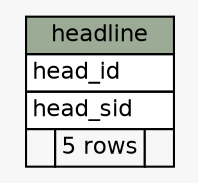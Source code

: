 // dot 2.38.0 on Mac OS X 10.9.4
// SchemaSpy rev 590
digraph "headline" {
  graph [
    rankdir="RL"
    bgcolor="#f7f7f7"
    nodesep="0.18"
    ranksep="0.46"
    fontname="Helvetica"
    fontsize="11"
  ];
  node [
    fontname="Helvetica"
    fontsize="11"
    shape="plaintext"
  ];
  edge [
    arrowsize="0.8"
  ];
  "headline" [
    label=<
    <TABLE BORDER="0" CELLBORDER="1" CELLSPACING="0" BGCOLOR="#ffffff">
      <TR><TD COLSPAN="3" BGCOLOR="#9bab96" ALIGN="CENTER">headline</TD></TR>
      <TR><TD PORT="head_id" COLSPAN="3" ALIGN="LEFT">head_id</TD></TR>
      <TR><TD PORT="head_sid" COLSPAN="3" ALIGN="LEFT">head_sid</TD></TR>
      <TR><TD ALIGN="LEFT" BGCOLOR="#f7f7f7">  </TD><TD ALIGN="RIGHT" BGCOLOR="#f7f7f7">5 rows</TD><TD ALIGN="RIGHT" BGCOLOR="#f7f7f7">  </TD></TR>
    </TABLE>>
    URL="tables/headline.html"
    tooltip="headline"
  ];
}
